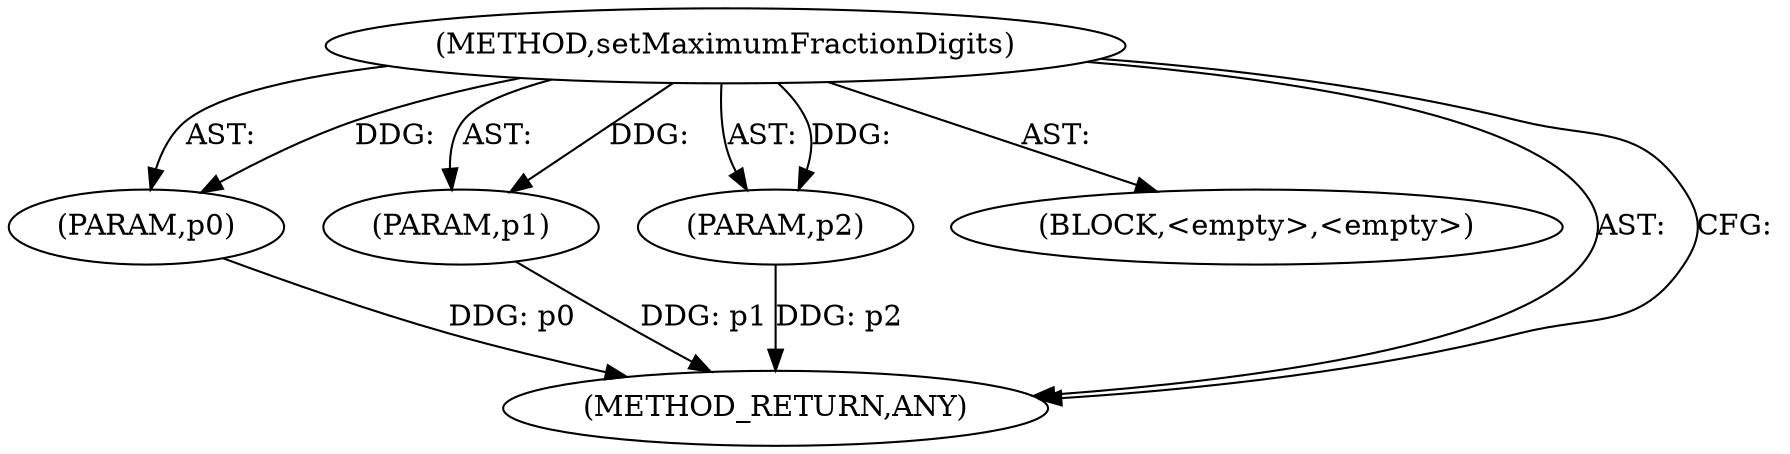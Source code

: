 digraph "setMaximumFractionDigits" {  
"111669149731" [label = <(METHOD,setMaximumFractionDigits)> ]
"115964117062" [label = <(PARAM,p0)> ]
"115964117063" [label = <(PARAM,p1)> ]
"115964117064" [label = <(PARAM,p2)> ]
"25769803823" [label = <(BLOCK,&lt;empty&gt;,&lt;empty&gt;)> ]
"128849018915" [label = <(METHOD_RETURN,ANY)> ]
  "111669149731" -> "115964117062"  [ label = "AST: "] 
  "111669149731" -> "115964117063"  [ label = "AST: "] 
  "111669149731" -> "25769803823"  [ label = "AST: "] 
  "111669149731" -> "115964117064"  [ label = "AST: "] 
  "111669149731" -> "128849018915"  [ label = "AST: "] 
  "111669149731" -> "128849018915"  [ label = "CFG: "] 
  "115964117062" -> "128849018915"  [ label = "DDG: p0"] 
  "115964117063" -> "128849018915"  [ label = "DDG: p1"] 
  "115964117064" -> "128849018915"  [ label = "DDG: p2"] 
  "111669149731" -> "115964117062"  [ label = "DDG: "] 
  "111669149731" -> "115964117063"  [ label = "DDG: "] 
  "111669149731" -> "115964117064"  [ label = "DDG: "] 
}
